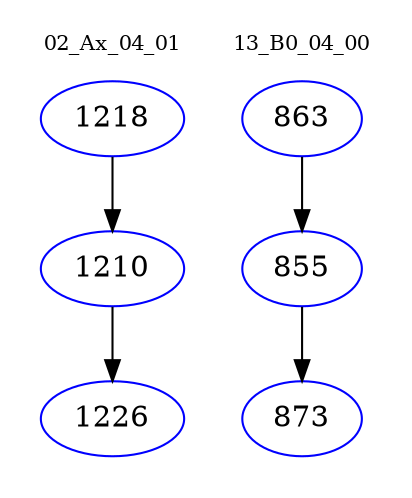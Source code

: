 digraph{
subgraph cluster_0 {
color = white
label = "02_Ax_04_01";
fontsize=10;
T0_1218 [label="1218", color="blue"]
T0_1218 -> T0_1210 [color="black"]
T0_1210 [label="1210", color="blue"]
T0_1210 -> T0_1226 [color="black"]
T0_1226 [label="1226", color="blue"]
}
subgraph cluster_1 {
color = white
label = "13_B0_04_00";
fontsize=10;
T1_863 [label="863", color="blue"]
T1_863 -> T1_855 [color="black"]
T1_855 [label="855", color="blue"]
T1_855 -> T1_873 [color="black"]
T1_873 [label="873", color="blue"]
}
}
